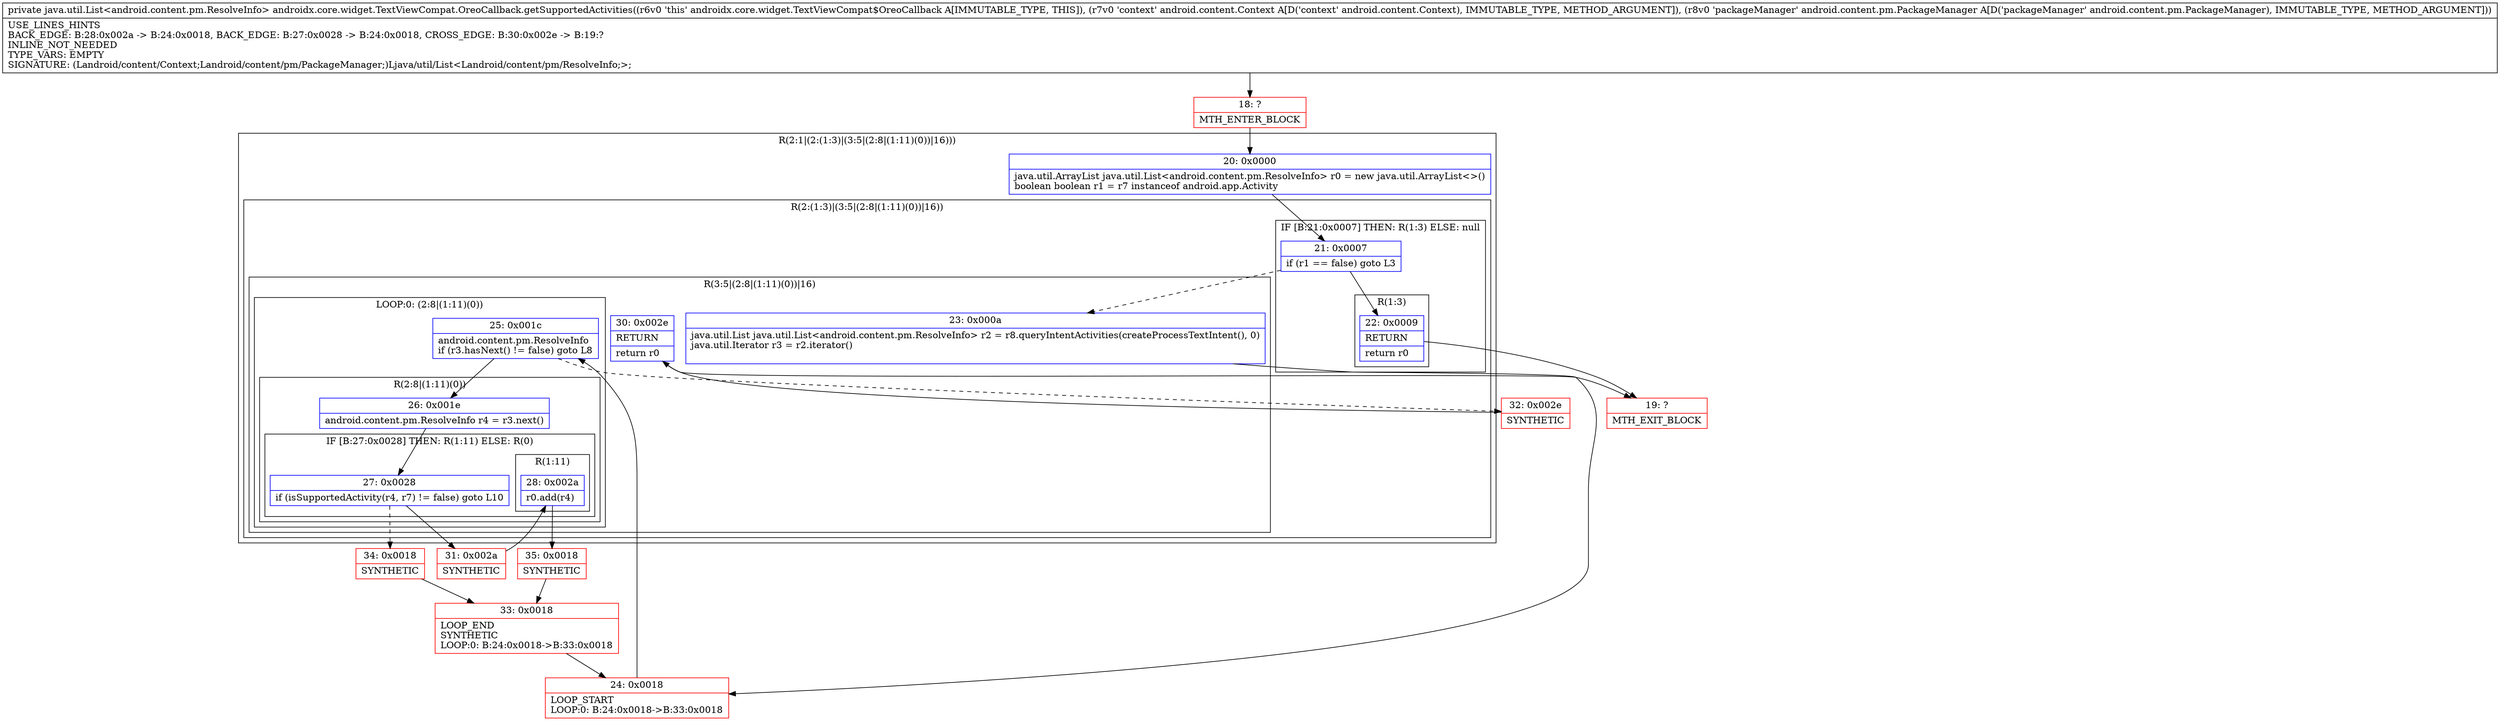 digraph "CFG forandroidx.core.widget.TextViewCompat.OreoCallback.getSupportedActivities(Landroid\/content\/Context;Landroid\/content\/pm\/PackageManager;)Ljava\/util\/List;" {
subgraph cluster_Region_2002991213 {
label = "R(2:1|(2:(1:3)|(3:5|(2:8|(1:11)(0))|16)))";
node [shape=record,color=blue];
Node_20 [shape=record,label="{20\:\ 0x0000|java.util.ArrayList java.util.List\<android.content.pm.ResolveInfo\> r0 = new java.util.ArrayList\<\>()\lboolean boolean r1 = r7 instanceof android.app.Activity\l}"];
subgraph cluster_Region_982977058 {
label = "R(2:(1:3)|(3:5|(2:8|(1:11)(0))|16))";
node [shape=record,color=blue];
subgraph cluster_IfRegion_509038049 {
label = "IF [B:21:0x0007] THEN: R(1:3) ELSE: null";
node [shape=record,color=blue];
Node_21 [shape=record,label="{21\:\ 0x0007|if (r1 == false) goto L3\l}"];
subgraph cluster_Region_1331583698 {
label = "R(1:3)";
node [shape=record,color=blue];
Node_22 [shape=record,label="{22\:\ 0x0009|RETURN\l|return r0\l}"];
}
}
subgraph cluster_Region_1880732639 {
label = "R(3:5|(2:8|(1:11)(0))|16)";
node [shape=record,color=blue];
Node_23 [shape=record,label="{23\:\ 0x000a|java.util.List java.util.List\<android.content.pm.ResolveInfo\> r2 = r8.queryIntentActivities(createProcessTextIntent(), 0)\ljava.util.Iterator r3 = r2.iterator()\l\l}"];
subgraph cluster_LoopRegion_1578984105 {
label = "LOOP:0: (2:8|(1:11)(0))";
node [shape=record,color=blue];
Node_25 [shape=record,label="{25\:\ 0x001c|android.content.pm.ResolveInfo \lif (r3.hasNext() != false) goto L8\l}"];
subgraph cluster_Region_531640777 {
label = "R(2:8|(1:11)(0))";
node [shape=record,color=blue];
Node_26 [shape=record,label="{26\:\ 0x001e|android.content.pm.ResolveInfo r4 = r3.next()\l}"];
subgraph cluster_IfRegion_1379511346 {
label = "IF [B:27:0x0028] THEN: R(1:11) ELSE: R(0)";
node [shape=record,color=blue];
Node_27 [shape=record,label="{27\:\ 0x0028|if (isSupportedActivity(r4, r7) != false) goto L10\l}"];
subgraph cluster_Region_2106138979 {
label = "R(1:11)";
node [shape=record,color=blue];
Node_28 [shape=record,label="{28\:\ 0x002a|r0.add(r4)\l}"];
}
subgraph cluster_Region_1358789197 {
label = "R(0)";
node [shape=record,color=blue];
}
}
}
}
Node_30 [shape=record,label="{30\:\ 0x002e|RETURN\l|return r0\l}"];
}
}
}
Node_18 [shape=record,color=red,label="{18\:\ ?|MTH_ENTER_BLOCK\l}"];
Node_19 [shape=record,color=red,label="{19\:\ ?|MTH_EXIT_BLOCK\l}"];
Node_24 [shape=record,color=red,label="{24\:\ 0x0018|LOOP_START\lLOOP:0: B:24:0x0018\-\>B:33:0x0018\l}"];
Node_31 [shape=record,color=red,label="{31\:\ 0x002a|SYNTHETIC\l}"];
Node_35 [shape=record,color=red,label="{35\:\ 0x0018|SYNTHETIC\l}"];
Node_33 [shape=record,color=red,label="{33\:\ 0x0018|LOOP_END\lSYNTHETIC\lLOOP:0: B:24:0x0018\-\>B:33:0x0018\l}"];
Node_34 [shape=record,color=red,label="{34\:\ 0x0018|SYNTHETIC\l}"];
Node_32 [shape=record,color=red,label="{32\:\ 0x002e|SYNTHETIC\l}"];
MethodNode[shape=record,label="{private java.util.List\<android.content.pm.ResolveInfo\> androidx.core.widget.TextViewCompat.OreoCallback.getSupportedActivities((r6v0 'this' androidx.core.widget.TextViewCompat$OreoCallback A[IMMUTABLE_TYPE, THIS]), (r7v0 'context' android.content.Context A[D('context' android.content.Context), IMMUTABLE_TYPE, METHOD_ARGUMENT]), (r8v0 'packageManager' android.content.pm.PackageManager A[D('packageManager' android.content.pm.PackageManager), IMMUTABLE_TYPE, METHOD_ARGUMENT]))  | USE_LINES_HINTS\lBACK_EDGE: B:28:0x002a \-\> B:24:0x0018, BACK_EDGE: B:27:0x0028 \-\> B:24:0x0018, CROSS_EDGE: B:30:0x002e \-\> B:19:?\lINLINE_NOT_NEEDED\lTYPE_VARS: EMPTY\lSIGNATURE: (Landroid\/content\/Context;Landroid\/content\/pm\/PackageManager;)Ljava\/util\/List\<Landroid\/content\/pm\/ResolveInfo;\>;\l}"];
MethodNode -> Node_18;Node_20 -> Node_21;
Node_21 -> Node_22;
Node_21 -> Node_23[style=dashed];
Node_22 -> Node_19;
Node_23 -> Node_24;
Node_25 -> Node_26;
Node_25 -> Node_32[style=dashed];
Node_26 -> Node_27;
Node_27 -> Node_31;
Node_27 -> Node_34[style=dashed];
Node_28 -> Node_35;
Node_30 -> Node_19;
Node_18 -> Node_20;
Node_24 -> Node_25;
Node_31 -> Node_28;
Node_35 -> Node_33;
Node_33 -> Node_24;
Node_34 -> Node_33;
Node_32 -> Node_30;
}

